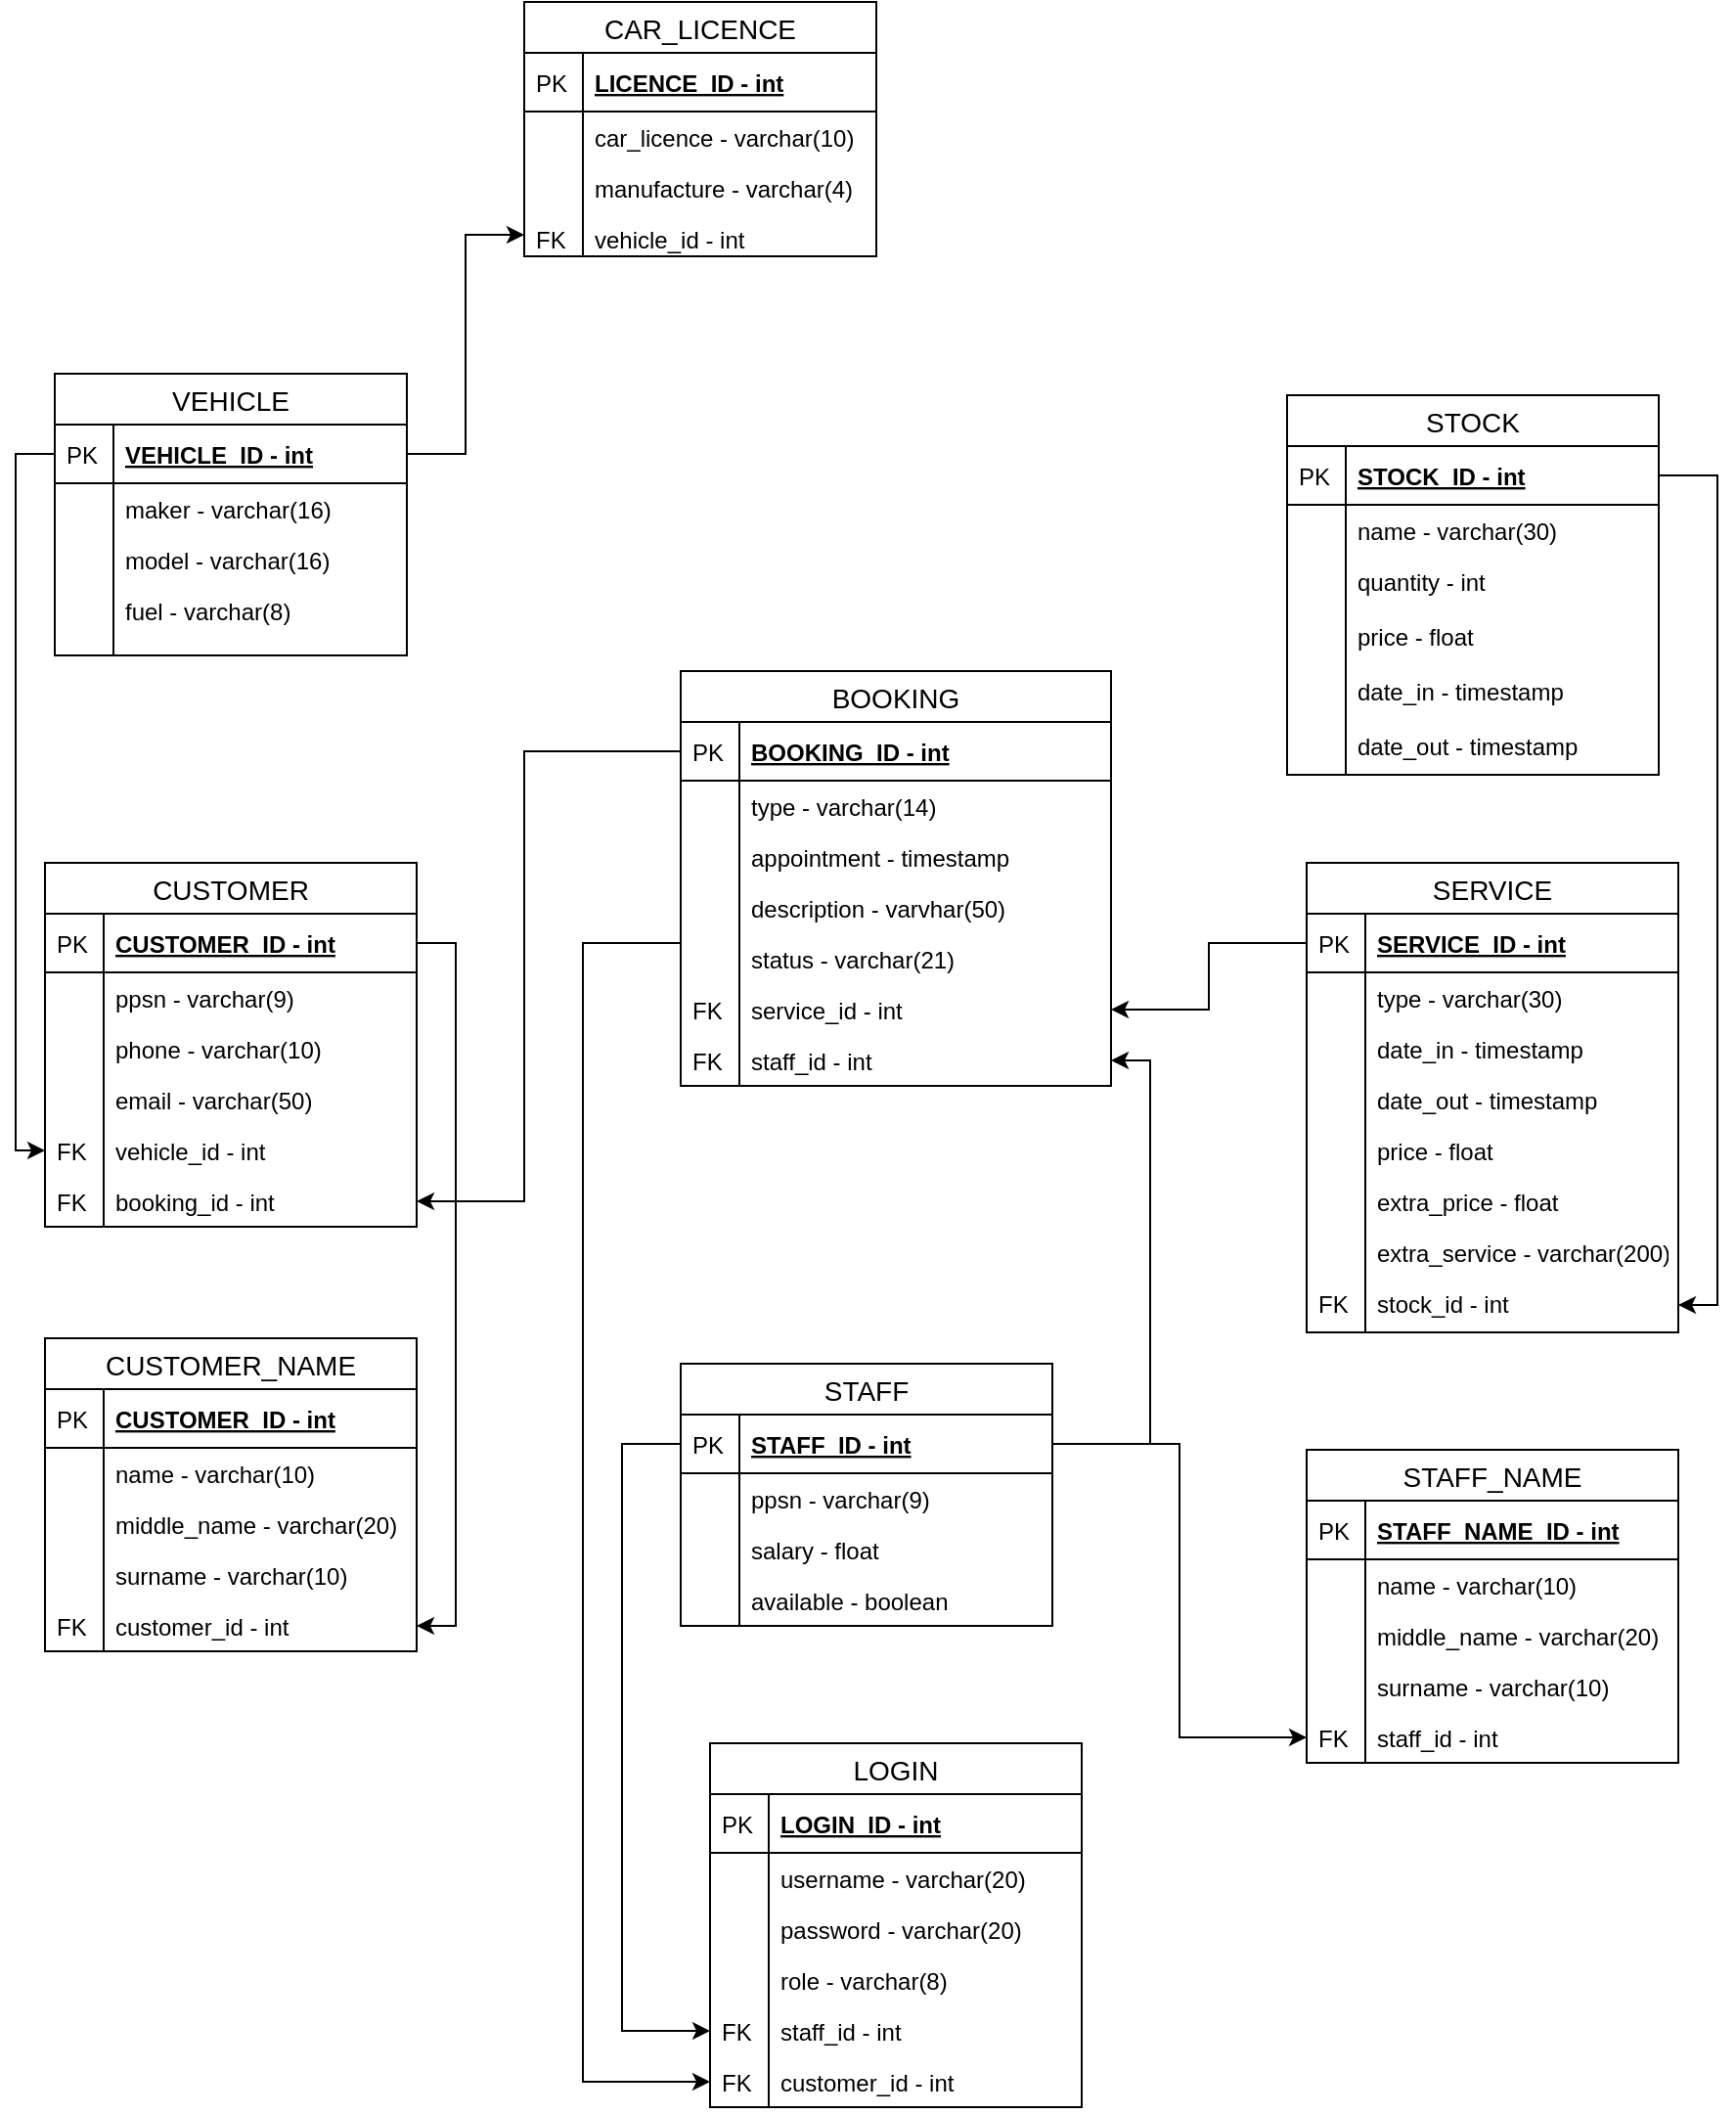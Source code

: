 <mxfile version="13.2.4" type="device"><diagram id="qz4JZk3jfuZFxjIquhuY" name="Page-1"><mxGraphModel dx="948" dy="1612" grid="1" gridSize="10" guides="1" tooltips="1" connect="1" arrows="1" fold="1" page="1" pageScale="1" pageWidth="827" pageHeight="1169" math="0" shadow="0"><root><mxCell id="0"/><mxCell id="1" parent="0"/><mxCell id="4ERzhH2UeLs3n8qs2pCF-2" value="VEHICLE" style="swimlane;fontStyle=0;childLayout=stackLayout;horizontal=1;startSize=26;horizontalStack=0;resizeParent=1;resizeParentMax=0;resizeLast=0;collapsible=1;marginBottom=0;align=center;fontSize=14;" parent="1" vertex="1"><mxGeometry x="30" y="20" width="180" height="144" as="geometry"/></mxCell><mxCell id="4ERzhH2UeLs3n8qs2pCF-3" value="VEHICLE_ID - int" style="shape=partialRectangle;top=0;left=0;right=0;bottom=1;align=left;verticalAlign=middle;fillColor=none;spacingLeft=34;spacingRight=4;overflow=hidden;rotatable=0;points=[[0,0.5],[1,0.5]];portConstraint=eastwest;dropTarget=0;fontStyle=5;fontSize=12;" parent="4ERzhH2UeLs3n8qs2pCF-2" vertex="1"><mxGeometry y="26" width="180" height="30" as="geometry"/></mxCell><mxCell id="4ERzhH2UeLs3n8qs2pCF-4" value="PK" style="shape=partialRectangle;top=0;left=0;bottom=0;fillColor=none;align=left;verticalAlign=middle;spacingLeft=4;spacingRight=4;overflow=hidden;rotatable=0;points=[];portConstraint=eastwest;part=1;fontSize=12;" parent="4ERzhH2UeLs3n8qs2pCF-3" vertex="1" connectable="0"><mxGeometry width="30" height="30" as="geometry"/></mxCell><mxCell id="4ERzhH2UeLs3n8qs2pCF-5" value="maker - varchar(16)" style="shape=partialRectangle;top=0;left=0;right=0;bottom=0;align=left;verticalAlign=top;fillColor=none;spacingLeft=34;spacingRight=4;overflow=hidden;rotatable=0;points=[[0,0.5],[1,0.5]];portConstraint=eastwest;dropTarget=0;fontSize=12;" parent="4ERzhH2UeLs3n8qs2pCF-2" vertex="1"><mxGeometry y="56" width="180" height="26" as="geometry"/></mxCell><mxCell id="4ERzhH2UeLs3n8qs2pCF-6" value="" style="shape=partialRectangle;top=0;left=0;bottom=0;fillColor=none;align=left;verticalAlign=top;spacingLeft=4;spacingRight=4;overflow=hidden;rotatable=0;points=[];portConstraint=eastwest;part=1;fontSize=12;" parent="4ERzhH2UeLs3n8qs2pCF-5" vertex="1" connectable="0"><mxGeometry width="30" height="26" as="geometry"/></mxCell><mxCell id="4ERzhH2UeLs3n8qs2pCF-7" value="model - varchar(16)" style="shape=partialRectangle;top=0;left=0;right=0;bottom=0;align=left;verticalAlign=top;fillColor=none;spacingLeft=34;spacingRight=4;overflow=hidden;rotatable=0;points=[[0,0.5],[1,0.5]];portConstraint=eastwest;dropTarget=0;fontSize=12;" parent="4ERzhH2UeLs3n8qs2pCF-2" vertex="1"><mxGeometry y="82" width="180" height="26" as="geometry"/></mxCell><mxCell id="4ERzhH2UeLs3n8qs2pCF-8" value="" style="shape=partialRectangle;top=0;left=0;bottom=0;fillColor=none;align=left;verticalAlign=top;spacingLeft=4;spacingRight=4;overflow=hidden;rotatable=0;points=[];portConstraint=eastwest;part=1;fontSize=12;" parent="4ERzhH2UeLs3n8qs2pCF-7" vertex="1" connectable="0"><mxGeometry width="30" height="26" as="geometry"/></mxCell><mxCell id="Tuq_BzEHSsN0yFVheUl9-73" value="fuel - varchar(8)" style="shape=partialRectangle;top=0;left=0;right=0;bottom=0;align=left;verticalAlign=top;fillColor=none;spacingLeft=34;spacingRight=4;overflow=hidden;rotatable=0;points=[[0,0.5],[1,0.5]];portConstraint=eastwest;dropTarget=0;fontSize=12;" parent="4ERzhH2UeLs3n8qs2pCF-2" vertex="1"><mxGeometry y="108" width="180" height="26" as="geometry"/></mxCell><mxCell id="Tuq_BzEHSsN0yFVheUl9-74" value="" style="shape=partialRectangle;top=0;left=0;bottom=0;fillColor=none;align=left;verticalAlign=top;spacingLeft=4;spacingRight=4;overflow=hidden;rotatable=0;points=[];portConstraint=eastwest;part=1;fontSize=12;" parent="Tuq_BzEHSsN0yFVheUl9-73" vertex="1" connectable="0"><mxGeometry width="30" height="26" as="geometry"/></mxCell><mxCell id="4ERzhH2UeLs3n8qs2pCF-11" value="" style="shape=partialRectangle;top=0;left=0;right=0;bottom=0;align=left;verticalAlign=top;fillColor=none;spacingLeft=34;spacingRight=4;overflow=hidden;rotatable=0;points=[[0,0.5],[1,0.5]];portConstraint=eastwest;dropTarget=0;fontSize=12;" parent="4ERzhH2UeLs3n8qs2pCF-2" vertex="1"><mxGeometry y="134" width="180" height="10" as="geometry"/></mxCell><mxCell id="4ERzhH2UeLs3n8qs2pCF-12" value="" style="shape=partialRectangle;top=0;left=0;bottom=0;fillColor=none;align=left;verticalAlign=top;spacingLeft=4;spacingRight=4;overflow=hidden;rotatable=0;points=[];portConstraint=eastwest;part=1;fontSize=12;" parent="4ERzhH2UeLs3n8qs2pCF-11" vertex="1" connectable="0"><mxGeometry width="30" height="10" as="geometry"/></mxCell><mxCell id="4ERzhH2UeLs3n8qs2pCF-25" value="STOCK" style="swimlane;fontStyle=0;childLayout=stackLayout;horizontal=1;startSize=26;horizontalStack=0;resizeParent=1;resizeParentMax=0;resizeLast=0;collapsible=1;marginBottom=0;align=center;fontSize=14;" parent="1" vertex="1"><mxGeometry x="660" y="31" width="190" height="194" as="geometry"/></mxCell><mxCell id="4ERzhH2UeLs3n8qs2pCF-26" value="STOCK_ID - int" style="shape=partialRectangle;top=0;left=0;right=0;bottom=1;align=left;verticalAlign=middle;fillColor=none;spacingLeft=34;spacingRight=4;overflow=hidden;rotatable=0;points=[[0,0.5],[1,0.5]];portConstraint=eastwest;dropTarget=0;fontStyle=5;fontSize=12;" parent="4ERzhH2UeLs3n8qs2pCF-25" vertex="1"><mxGeometry y="26" width="190" height="30" as="geometry"/></mxCell><mxCell id="4ERzhH2UeLs3n8qs2pCF-27" value="PK" style="shape=partialRectangle;top=0;left=0;bottom=0;fillColor=none;align=left;verticalAlign=middle;spacingLeft=4;spacingRight=4;overflow=hidden;rotatable=0;points=[];portConstraint=eastwest;part=1;fontSize=12;" parent="4ERzhH2UeLs3n8qs2pCF-26" vertex="1" connectable="0"><mxGeometry width="30" height="30" as="geometry"/></mxCell><mxCell id="4ERzhH2UeLs3n8qs2pCF-28" value="name - varchar(30)" style="shape=partialRectangle;top=0;left=0;right=0;bottom=0;align=left;verticalAlign=top;fillColor=none;spacingLeft=34;spacingRight=4;overflow=hidden;rotatable=0;points=[[0,0.5],[1,0.5]];portConstraint=eastwest;dropTarget=0;fontSize=12;" parent="4ERzhH2UeLs3n8qs2pCF-25" vertex="1"><mxGeometry y="56" width="190" height="26" as="geometry"/></mxCell><mxCell id="4ERzhH2UeLs3n8qs2pCF-29" value="" style="shape=partialRectangle;top=0;left=0;bottom=0;fillColor=none;align=left;verticalAlign=top;spacingLeft=4;spacingRight=4;overflow=hidden;rotatable=0;points=[];portConstraint=eastwest;part=1;fontSize=12;" parent="4ERzhH2UeLs3n8qs2pCF-28" vertex="1" connectable="0"><mxGeometry width="30" height="26" as="geometry"/></mxCell><mxCell id="Tuq_BzEHSsN0yFVheUl9-56" value="quantity - int" style="shape=partialRectangle;top=0;left=0;right=0;bottom=0;align=left;verticalAlign=top;fillColor=none;spacingLeft=34;spacingRight=4;overflow=hidden;rotatable=0;points=[[0,0.5],[1,0.5]];portConstraint=eastwest;dropTarget=0;fontSize=12;" parent="4ERzhH2UeLs3n8qs2pCF-25" vertex="1"><mxGeometry y="82" width="190" height="28" as="geometry"/></mxCell><mxCell id="Tuq_BzEHSsN0yFVheUl9-57" value="" style="shape=partialRectangle;top=0;left=0;bottom=0;fillColor=none;align=left;verticalAlign=top;spacingLeft=4;spacingRight=4;overflow=hidden;rotatable=0;points=[];portConstraint=eastwest;part=1;fontSize=12;" parent="Tuq_BzEHSsN0yFVheUl9-56" vertex="1" connectable="0"><mxGeometry width="30" height="28" as="geometry"/></mxCell><mxCell id="4ERzhH2UeLs3n8qs2pCF-32" value="price - float&#10;" style="shape=partialRectangle;top=0;left=0;right=0;bottom=0;align=left;verticalAlign=top;fillColor=none;spacingLeft=34;spacingRight=4;overflow=hidden;rotatable=0;points=[[0,0.5],[1,0.5]];portConstraint=eastwest;dropTarget=0;fontSize=12;" parent="4ERzhH2UeLs3n8qs2pCF-25" vertex="1"><mxGeometry y="110" width="190" height="28" as="geometry"/></mxCell><mxCell id="4ERzhH2UeLs3n8qs2pCF-33" value="" style="shape=partialRectangle;top=0;left=0;bottom=0;fillColor=none;align=left;verticalAlign=top;spacingLeft=4;spacingRight=4;overflow=hidden;rotatable=0;points=[];portConstraint=eastwest;part=1;fontSize=12;" parent="4ERzhH2UeLs3n8qs2pCF-32" vertex="1" connectable="0"><mxGeometry width="30" height="28" as="geometry"/></mxCell><mxCell id="3uk8dcFx4O-gpI48HFf--7" value="date_in - timestamp&#10;" style="shape=partialRectangle;top=0;left=0;right=0;bottom=0;align=left;verticalAlign=top;fillColor=none;spacingLeft=34;spacingRight=4;overflow=hidden;rotatable=0;points=[[0,0.5],[1,0.5]];portConstraint=eastwest;dropTarget=0;fontSize=12;" vertex="1" parent="4ERzhH2UeLs3n8qs2pCF-25"><mxGeometry y="138" width="190" height="28" as="geometry"/></mxCell><mxCell id="3uk8dcFx4O-gpI48HFf--8" value="" style="shape=partialRectangle;top=0;left=0;bottom=0;fillColor=none;align=left;verticalAlign=top;spacingLeft=4;spacingRight=4;overflow=hidden;rotatable=0;points=[];portConstraint=eastwest;part=1;fontSize=12;" vertex="1" connectable="0" parent="3uk8dcFx4O-gpI48HFf--7"><mxGeometry width="30" height="28" as="geometry"/></mxCell><mxCell id="3uk8dcFx4O-gpI48HFf--9" value="date_out - timestamp&#10;" style="shape=partialRectangle;top=0;left=0;right=0;bottom=0;align=left;verticalAlign=top;fillColor=none;spacingLeft=34;spacingRight=4;overflow=hidden;rotatable=0;points=[[0,0.5],[1,0.5]];portConstraint=eastwest;dropTarget=0;fontSize=12;" vertex="1" parent="4ERzhH2UeLs3n8qs2pCF-25"><mxGeometry y="166" width="190" height="28" as="geometry"/></mxCell><mxCell id="3uk8dcFx4O-gpI48HFf--10" value="" style="shape=partialRectangle;top=0;left=0;bottom=0;fillColor=none;align=left;verticalAlign=top;spacingLeft=4;spacingRight=4;overflow=hidden;rotatable=0;points=[];portConstraint=eastwest;part=1;fontSize=12;" vertex="1" connectable="0" parent="3uk8dcFx4O-gpI48HFf--9"><mxGeometry width="30" height="28" as="geometry"/></mxCell><mxCell id="2eVNGJnKxN83j6mbkFAS-1" value="BOOKING" style="swimlane;fontStyle=0;childLayout=stackLayout;horizontal=1;startSize=26;horizontalStack=0;resizeParent=1;resizeParentMax=0;resizeLast=0;collapsible=1;marginBottom=0;align=center;fontSize=14;" parent="1" vertex="1"><mxGeometry x="350" y="172" width="220" height="212" as="geometry"/></mxCell><mxCell id="2eVNGJnKxN83j6mbkFAS-2" value="BOOKING_ID - int" style="shape=partialRectangle;top=0;left=0;right=0;bottom=1;align=left;verticalAlign=middle;fillColor=none;spacingLeft=34;spacingRight=4;overflow=hidden;rotatable=0;points=[[0,0.5],[1,0.5]];portConstraint=eastwest;dropTarget=0;fontStyle=5;fontSize=12;" parent="2eVNGJnKxN83j6mbkFAS-1" vertex="1"><mxGeometry y="26" width="220" height="30" as="geometry"/></mxCell><mxCell id="2eVNGJnKxN83j6mbkFAS-3" value="PK" style="shape=partialRectangle;top=0;left=0;bottom=0;fillColor=none;align=left;verticalAlign=middle;spacingLeft=4;spacingRight=4;overflow=hidden;rotatable=0;points=[];portConstraint=eastwest;part=1;fontSize=12;" parent="2eVNGJnKxN83j6mbkFAS-2" vertex="1" connectable="0"><mxGeometry width="30" height="30" as="geometry"/></mxCell><mxCell id="2eVNGJnKxN83j6mbkFAS-6" value="type - varchar(14)" style="shape=partialRectangle;top=0;left=0;right=0;bottom=0;align=left;verticalAlign=top;fillColor=none;spacingLeft=34;spacingRight=4;overflow=hidden;rotatable=0;points=[[0,0.5],[1,0.5]];portConstraint=eastwest;dropTarget=0;fontSize=12;" parent="2eVNGJnKxN83j6mbkFAS-1" vertex="1"><mxGeometry y="56" width="220" height="26" as="geometry"/></mxCell><mxCell id="2eVNGJnKxN83j6mbkFAS-7" value="" style="shape=partialRectangle;top=0;left=0;bottom=0;fillColor=none;align=left;verticalAlign=top;spacingLeft=4;spacingRight=4;overflow=hidden;rotatable=0;points=[];portConstraint=eastwest;part=1;fontSize=12;" parent="2eVNGJnKxN83j6mbkFAS-6" vertex="1" connectable="0"><mxGeometry width="30" height="26" as="geometry"/></mxCell><mxCell id="2eVNGJnKxN83j6mbkFAS-4" value="appointment - timestamp" style="shape=partialRectangle;top=0;left=0;right=0;bottom=0;align=left;verticalAlign=top;fillColor=none;spacingLeft=34;spacingRight=4;overflow=hidden;rotatable=0;points=[[0,0.5],[1,0.5]];portConstraint=eastwest;dropTarget=0;fontSize=12;" parent="2eVNGJnKxN83j6mbkFAS-1" vertex="1"><mxGeometry y="82" width="220" height="26" as="geometry"/></mxCell><mxCell id="2eVNGJnKxN83j6mbkFAS-5" value="" style="shape=partialRectangle;top=0;left=0;bottom=0;fillColor=none;align=left;verticalAlign=top;spacingLeft=4;spacingRight=4;overflow=hidden;rotatable=0;points=[];portConstraint=eastwest;part=1;fontSize=12;" parent="2eVNGJnKxN83j6mbkFAS-4" vertex="1" connectable="0"><mxGeometry width="30" height="26" as="geometry"/></mxCell><mxCell id="Tuq_BzEHSsN0yFVheUl9-75" value="description - varvhar(50)" style="shape=partialRectangle;top=0;left=0;right=0;bottom=0;align=left;verticalAlign=top;fillColor=none;spacingLeft=34;spacingRight=4;overflow=hidden;rotatable=0;points=[[0,0.5],[1,0.5]];portConstraint=eastwest;dropTarget=0;fontSize=12;" parent="2eVNGJnKxN83j6mbkFAS-1" vertex="1"><mxGeometry y="108" width="220" height="26" as="geometry"/></mxCell><mxCell id="Tuq_BzEHSsN0yFVheUl9-76" value="" style="shape=partialRectangle;top=0;left=0;bottom=0;fillColor=none;align=left;verticalAlign=top;spacingLeft=4;spacingRight=4;overflow=hidden;rotatable=0;points=[];portConstraint=eastwest;part=1;fontSize=12;" parent="Tuq_BzEHSsN0yFVheUl9-75" vertex="1" connectable="0"><mxGeometry width="30" height="26" as="geometry"/></mxCell><mxCell id="uITkpi63K8AS3LHC8V28-1" value="status - varchar(21)" style="shape=partialRectangle;top=0;left=0;right=0;bottom=0;align=left;verticalAlign=top;fillColor=none;spacingLeft=34;spacingRight=4;overflow=hidden;rotatable=0;points=[[0,0.5],[1,0.5]];portConstraint=eastwest;dropTarget=0;fontSize=12;" parent="2eVNGJnKxN83j6mbkFAS-1" vertex="1"><mxGeometry y="134" width="220" height="26" as="geometry"/></mxCell><mxCell id="uITkpi63K8AS3LHC8V28-2" value="" style="shape=partialRectangle;top=0;left=0;bottom=0;fillColor=none;align=left;verticalAlign=top;spacingLeft=4;spacingRight=4;overflow=hidden;rotatable=0;points=[];portConstraint=eastwest;part=1;fontSize=12;" parent="uITkpi63K8AS3LHC8V28-1" vertex="1" connectable="0"><mxGeometry width="30" height="26" as="geometry"/></mxCell><mxCell id="3uk8dcFx4O-gpI48HFf--3" value="service_id - int" style="shape=partialRectangle;top=0;left=0;right=0;bottom=0;align=left;verticalAlign=top;fillColor=none;spacingLeft=34;spacingRight=4;overflow=hidden;rotatable=0;points=[[0,0.5],[1,0.5]];portConstraint=eastwest;dropTarget=0;fontSize=12;" vertex="1" parent="2eVNGJnKxN83j6mbkFAS-1"><mxGeometry y="160" width="220" height="26" as="geometry"/></mxCell><mxCell id="3uk8dcFx4O-gpI48HFf--4" value="FK" style="shape=partialRectangle;top=0;left=0;bottom=0;fillColor=none;align=left;verticalAlign=top;spacingLeft=4;spacingRight=4;overflow=hidden;rotatable=0;points=[];portConstraint=eastwest;part=1;fontSize=12;" vertex="1" connectable="0" parent="3uk8dcFx4O-gpI48HFf--3"><mxGeometry width="30" height="26" as="geometry"/></mxCell><mxCell id="2eVNGJnKxN83j6mbkFAS-34" value="staff_id - int" style="shape=partialRectangle;top=0;left=0;right=0;bottom=0;align=left;verticalAlign=top;fillColor=none;spacingLeft=34;spacingRight=4;overflow=hidden;rotatable=0;points=[[0,0.5],[1,0.5]];portConstraint=eastwest;dropTarget=0;fontSize=12;" parent="2eVNGJnKxN83j6mbkFAS-1" vertex="1"><mxGeometry y="186" width="220" height="26" as="geometry"/></mxCell><mxCell id="2eVNGJnKxN83j6mbkFAS-35" value="FK" style="shape=partialRectangle;top=0;left=0;bottom=0;fillColor=none;align=left;verticalAlign=top;spacingLeft=4;spacingRight=4;overflow=hidden;rotatable=0;points=[];portConstraint=eastwest;part=1;fontSize=12;" parent="2eVNGJnKxN83j6mbkFAS-34" vertex="1" connectable="0"><mxGeometry width="30" height="26" as="geometry"/></mxCell><mxCell id="2eVNGJnKxN83j6mbkFAS-38" style="edgeStyle=orthogonalEdgeStyle;rounded=0;orthogonalLoop=1;jettySize=auto;html=1;entryX=1;entryY=0.5;entryDx=0;entryDy=0;exitX=1;exitY=0.5;exitDx=0;exitDy=0;" parent="1" source="4ERzhH2UeLs3n8qs2pCF-15" target="2eVNGJnKxN83j6mbkFAS-34" edge="1"><mxGeometry relative="1" as="geometry"/></mxCell><mxCell id="Tuq_BzEHSsN0yFVheUl9-27" style="edgeStyle=orthogonalEdgeStyle;rounded=0;orthogonalLoop=1;jettySize=auto;html=1;entryX=0;entryY=0.5;entryDx=0;entryDy=0;" parent="1" source="4ERzhH2UeLs3n8qs2pCF-3" target="Tuq_BzEHSsN0yFVheUl9-12" edge="1"><mxGeometry relative="1" as="geometry"/></mxCell><mxCell id="Tuq_BzEHSsN0yFVheUl9-28" style="edgeStyle=orthogonalEdgeStyle;rounded=0;orthogonalLoop=1;jettySize=auto;html=1;entryX=0;entryY=0.5;entryDx=0;entryDy=0;" parent="1" source="4ERzhH2UeLs3n8qs2pCF-15" target="Tuq_BzEHSsN0yFVheUl9-25" edge="1"><mxGeometry relative="1" as="geometry"/></mxCell><mxCell id="Tuq_BzEHSsN0yFVheUl9-51" style="edgeStyle=orthogonalEdgeStyle;rounded=0;orthogonalLoop=1;jettySize=auto;html=1;entryX=1;entryY=0.5;entryDx=0;entryDy=0;exitX=1;exitY=0.5;exitDx=0;exitDy=0;" parent="1" source="4ERzhH2UeLs3n8qs2pCF-41" target="Tuq_BzEHSsN0yFVheUl9-38" edge="1"><mxGeometry relative="1" as="geometry"/></mxCell><mxCell id="4ERzhH2UeLs3n8qs2pCF-40" value="CUSTOMER" style="swimlane;fontStyle=0;childLayout=stackLayout;horizontal=1;startSize=26;horizontalStack=0;resizeParent=1;resizeParentMax=0;resizeLast=0;collapsible=1;marginBottom=0;align=center;fontSize=14;" parent="1" vertex="1"><mxGeometry x="25" y="270" width="190" height="186" as="geometry"/></mxCell><mxCell id="4ERzhH2UeLs3n8qs2pCF-41" value="CUSTOMER_ID - int" style="shape=partialRectangle;top=0;left=0;right=0;bottom=1;align=left;verticalAlign=middle;fillColor=none;spacingLeft=34;spacingRight=4;overflow=hidden;rotatable=0;points=[[0,0.5],[1,0.5]];portConstraint=eastwest;dropTarget=0;fontStyle=5;fontSize=12;" parent="4ERzhH2UeLs3n8qs2pCF-40" vertex="1"><mxGeometry y="26" width="190" height="30" as="geometry"/></mxCell><mxCell id="4ERzhH2UeLs3n8qs2pCF-42" value="PK" style="shape=partialRectangle;top=0;left=0;bottom=0;fillColor=none;align=left;verticalAlign=middle;spacingLeft=4;spacingRight=4;overflow=hidden;rotatable=0;points=[];portConstraint=eastwest;part=1;fontSize=12;" parent="4ERzhH2UeLs3n8qs2pCF-41" vertex="1" connectable="0"><mxGeometry width="30" height="30" as="geometry"/></mxCell><mxCell id="4ERzhH2UeLs3n8qs2pCF-45" value="ppsn - varchar(9)" style="shape=partialRectangle;top=0;left=0;right=0;bottom=0;align=left;verticalAlign=top;fillColor=none;spacingLeft=34;spacingRight=4;overflow=hidden;rotatable=0;points=[[0,0.5],[1,0.5]];portConstraint=eastwest;dropTarget=0;fontSize=12;" parent="4ERzhH2UeLs3n8qs2pCF-40" vertex="1"><mxGeometry y="56" width="190" height="26" as="geometry"/></mxCell><mxCell id="4ERzhH2UeLs3n8qs2pCF-46" value="" style="shape=partialRectangle;top=0;left=0;bottom=0;fillColor=none;align=left;verticalAlign=top;spacingLeft=4;spacingRight=4;overflow=hidden;rotatable=0;points=[];portConstraint=eastwest;part=1;fontSize=12;" parent="4ERzhH2UeLs3n8qs2pCF-45" vertex="1" connectable="0"><mxGeometry width="30" height="26" as="geometry"/></mxCell><mxCell id="4ERzhH2UeLs3n8qs2pCF-49" value="phone - varchar(10)" style="shape=partialRectangle;top=0;left=0;right=0;bottom=0;align=left;verticalAlign=top;fillColor=none;spacingLeft=34;spacingRight=4;overflow=hidden;rotatable=0;points=[[0,0.5],[1,0.5]];portConstraint=eastwest;dropTarget=0;fontSize=12;" parent="4ERzhH2UeLs3n8qs2pCF-40" vertex="1"><mxGeometry y="82" width="190" height="26" as="geometry"/></mxCell><mxCell id="4ERzhH2UeLs3n8qs2pCF-50" value="" style="shape=partialRectangle;top=0;left=0;bottom=0;fillColor=none;align=left;verticalAlign=top;spacingLeft=4;spacingRight=4;overflow=hidden;rotatable=0;points=[];portConstraint=eastwest;part=1;fontSize=12;" parent="4ERzhH2UeLs3n8qs2pCF-49" vertex="1" connectable="0"><mxGeometry width="30" height="26" as="geometry"/></mxCell><mxCell id="4ERzhH2UeLs3n8qs2pCF-47" value="email - varchar(50)" style="shape=partialRectangle;top=0;left=0;right=0;bottom=0;align=left;verticalAlign=top;fillColor=none;spacingLeft=34;spacingRight=4;overflow=hidden;rotatable=0;points=[[0,0.5],[1,0.5]];portConstraint=eastwest;dropTarget=0;fontSize=12;" parent="4ERzhH2UeLs3n8qs2pCF-40" vertex="1"><mxGeometry y="108" width="190" height="26" as="geometry"/></mxCell><mxCell id="4ERzhH2UeLs3n8qs2pCF-48" value="" style="shape=partialRectangle;top=0;left=0;bottom=0;fillColor=none;align=left;verticalAlign=top;spacingLeft=4;spacingRight=4;overflow=hidden;rotatable=0;points=[];portConstraint=eastwest;part=1;fontSize=12;" parent="4ERzhH2UeLs3n8qs2pCF-47" vertex="1" connectable="0"><mxGeometry width="30" height="26" as="geometry"/></mxCell><mxCell id="4ERzhH2UeLs3n8qs2pCF-43" value="vehicle_id - int" style="shape=partialRectangle;top=0;left=0;right=0;bottom=0;align=left;verticalAlign=top;fillColor=none;spacingLeft=34;spacingRight=4;overflow=hidden;rotatable=0;points=[[0,0.5],[1,0.5]];portConstraint=eastwest;dropTarget=0;fontSize=12;" parent="4ERzhH2UeLs3n8qs2pCF-40" vertex="1"><mxGeometry y="134" width="190" height="26" as="geometry"/></mxCell><mxCell id="4ERzhH2UeLs3n8qs2pCF-44" value="FK" style="shape=partialRectangle;top=0;left=0;bottom=0;fillColor=none;align=left;verticalAlign=top;spacingLeft=4;spacingRight=4;overflow=hidden;rotatable=0;points=[];portConstraint=eastwest;part=1;fontSize=12;" parent="4ERzhH2UeLs3n8qs2pCF-43" vertex="1" connectable="0"><mxGeometry width="30" height="26" as="geometry"/></mxCell><mxCell id="2eVNGJnKxN83j6mbkFAS-10" value="booking_id - int" style="shape=partialRectangle;top=0;left=0;right=0;bottom=0;align=left;verticalAlign=top;fillColor=none;spacingLeft=34;spacingRight=4;overflow=hidden;rotatable=0;points=[[0,0.5],[1,0.5]];portConstraint=eastwest;dropTarget=0;fontSize=12;" parent="4ERzhH2UeLs3n8qs2pCF-40" vertex="1"><mxGeometry y="160" width="190" height="26" as="geometry"/></mxCell><mxCell id="2eVNGJnKxN83j6mbkFAS-11" value="FK" style="shape=partialRectangle;top=0;left=0;bottom=0;fillColor=none;align=left;verticalAlign=top;spacingLeft=4;spacingRight=4;overflow=hidden;rotatable=0;points=[];portConstraint=eastwest;part=1;fontSize=12;" parent="2eVNGJnKxN83j6mbkFAS-10" vertex="1" connectable="0"><mxGeometry width="30" height="26" as="geometry"/></mxCell><mxCell id="2eVNGJnKxN83j6mbkFAS-12" value="SERVICE" style="swimlane;fontStyle=0;childLayout=stackLayout;horizontal=1;startSize=26;horizontalStack=0;resizeParent=1;resizeParentMax=0;resizeLast=0;collapsible=1;marginBottom=0;align=center;fontSize=14;" parent="1" vertex="1"><mxGeometry x="670" y="270" width="190" height="240" as="geometry"/></mxCell><mxCell id="2eVNGJnKxN83j6mbkFAS-13" value="SERVICE_ID - int" style="shape=partialRectangle;top=0;left=0;right=0;bottom=1;align=left;verticalAlign=middle;fillColor=none;spacingLeft=34;spacingRight=4;overflow=hidden;rotatable=0;points=[[0,0.5],[1,0.5]];portConstraint=eastwest;dropTarget=0;fontStyle=5;fontSize=12;" parent="2eVNGJnKxN83j6mbkFAS-12" vertex="1"><mxGeometry y="26" width="190" height="30" as="geometry"/></mxCell><mxCell id="2eVNGJnKxN83j6mbkFAS-14" value="PK" style="shape=partialRectangle;top=0;left=0;bottom=0;fillColor=none;align=left;verticalAlign=middle;spacingLeft=4;spacingRight=4;overflow=hidden;rotatable=0;points=[];portConstraint=eastwest;part=1;fontSize=12;" parent="2eVNGJnKxN83j6mbkFAS-13" vertex="1" connectable="0"><mxGeometry width="30" height="30" as="geometry"/></mxCell><mxCell id="2eVNGJnKxN83j6mbkFAS-15" value="type - varchar(30)" style="shape=partialRectangle;top=0;left=0;right=0;bottom=0;align=left;verticalAlign=top;fillColor=none;spacingLeft=34;spacingRight=4;overflow=hidden;rotatable=0;points=[[0,0.5],[1,0.5]];portConstraint=eastwest;dropTarget=0;fontSize=12;" parent="2eVNGJnKxN83j6mbkFAS-12" vertex="1"><mxGeometry y="56" width="190" height="26" as="geometry"/></mxCell><mxCell id="2eVNGJnKxN83j6mbkFAS-16" value="" style="shape=partialRectangle;top=0;left=0;bottom=0;fillColor=none;align=left;verticalAlign=top;spacingLeft=4;spacingRight=4;overflow=hidden;rotatable=0;points=[];portConstraint=eastwest;part=1;fontSize=12;" parent="2eVNGJnKxN83j6mbkFAS-15" vertex="1" connectable="0"><mxGeometry width="30" height="26" as="geometry"/></mxCell><mxCell id="2eVNGJnKxN83j6mbkFAS-19" value="date_in - timestamp" style="shape=partialRectangle;top=0;left=0;right=0;bottom=0;align=left;verticalAlign=top;fillColor=none;spacingLeft=34;spacingRight=4;overflow=hidden;rotatable=0;points=[[0,0.5],[1,0.5]];portConstraint=eastwest;dropTarget=0;fontSize=12;" parent="2eVNGJnKxN83j6mbkFAS-12" vertex="1"><mxGeometry y="82" width="190" height="26" as="geometry"/></mxCell><mxCell id="2eVNGJnKxN83j6mbkFAS-20" value="" style="shape=partialRectangle;top=0;left=0;bottom=0;fillColor=none;align=left;verticalAlign=top;spacingLeft=4;spacingRight=4;overflow=hidden;rotatable=0;points=[];portConstraint=eastwest;part=1;fontSize=12;" parent="2eVNGJnKxN83j6mbkFAS-19" vertex="1" connectable="0"><mxGeometry width="30" height="26" as="geometry"/></mxCell><mxCell id="2eVNGJnKxN83j6mbkFAS-17" value="date_out - timestamp" style="shape=partialRectangle;top=0;left=0;right=0;bottom=0;align=left;verticalAlign=top;fillColor=none;spacingLeft=34;spacingRight=4;overflow=hidden;rotatable=0;points=[[0,0.5],[1,0.5]];portConstraint=eastwest;dropTarget=0;fontSize=12;" parent="2eVNGJnKxN83j6mbkFAS-12" vertex="1"><mxGeometry y="108" width="190" height="26" as="geometry"/></mxCell><mxCell id="2eVNGJnKxN83j6mbkFAS-18" value="" style="shape=partialRectangle;top=0;left=0;bottom=0;fillColor=none;align=left;verticalAlign=top;spacingLeft=4;spacingRight=4;overflow=hidden;rotatable=0;points=[];portConstraint=eastwest;part=1;fontSize=12;" parent="2eVNGJnKxN83j6mbkFAS-17" vertex="1" connectable="0"><mxGeometry width="30" height="26" as="geometry"/></mxCell><mxCell id="3uk8dcFx4O-gpI48HFf--1" value="price - float" style="shape=partialRectangle;top=0;left=0;right=0;bottom=0;align=left;verticalAlign=top;fillColor=none;spacingLeft=34;spacingRight=4;overflow=hidden;rotatable=0;points=[[0,0.5],[1,0.5]];portConstraint=eastwest;dropTarget=0;fontSize=12;" vertex="1" parent="2eVNGJnKxN83j6mbkFAS-12"><mxGeometry y="134" width="190" height="26" as="geometry"/></mxCell><mxCell id="3uk8dcFx4O-gpI48HFf--2" value="" style="shape=partialRectangle;top=0;left=0;bottom=0;fillColor=none;align=left;verticalAlign=top;spacingLeft=4;spacingRight=4;overflow=hidden;rotatable=0;points=[];portConstraint=eastwest;part=1;fontSize=12;" vertex="1" connectable="0" parent="3uk8dcFx4O-gpI48HFf--1"><mxGeometry width="30" height="26" as="geometry"/></mxCell><mxCell id="3uk8dcFx4O-gpI48HFf--5" value="extra_price - float" style="shape=partialRectangle;top=0;left=0;right=0;bottom=0;align=left;verticalAlign=top;fillColor=none;spacingLeft=34;spacingRight=4;overflow=hidden;rotatable=0;points=[[0,0.5],[1,0.5]];portConstraint=eastwest;dropTarget=0;fontSize=12;" vertex="1" parent="2eVNGJnKxN83j6mbkFAS-12"><mxGeometry y="160" width="190" height="26" as="geometry"/></mxCell><mxCell id="3uk8dcFx4O-gpI48HFf--6" value="" style="shape=partialRectangle;top=0;left=0;bottom=0;fillColor=none;align=left;verticalAlign=top;spacingLeft=4;spacingRight=4;overflow=hidden;rotatable=0;points=[];portConstraint=eastwest;part=1;fontSize=12;" vertex="1" connectable="0" parent="3uk8dcFx4O-gpI48HFf--5"><mxGeometry width="30" height="26" as="geometry"/></mxCell><mxCell id="2eVNGJnKxN83j6mbkFAS-21" value="extra_service - varchar(200)" style="shape=partialRectangle;top=0;left=0;right=0;bottom=0;align=left;verticalAlign=top;fillColor=none;spacingLeft=34;spacingRight=4;overflow=hidden;rotatable=0;points=[[0,0.5],[1,0.5]];portConstraint=eastwest;dropTarget=0;fontSize=12;" parent="2eVNGJnKxN83j6mbkFAS-12" vertex="1"><mxGeometry y="186" width="190" height="26" as="geometry"/></mxCell><mxCell id="2eVNGJnKxN83j6mbkFAS-22" value="" style="shape=partialRectangle;top=0;left=0;bottom=0;fillColor=none;align=left;verticalAlign=top;spacingLeft=4;spacingRight=4;overflow=hidden;rotatable=0;points=[];portConstraint=eastwest;part=1;fontSize=12;" parent="2eVNGJnKxN83j6mbkFAS-21" vertex="1" connectable="0"><mxGeometry width="30" height="26" as="geometry"/></mxCell><mxCell id="4ERzhH2UeLs3n8qs2pCF-38" value="stock_id - int" style="shape=partialRectangle;top=0;left=0;right=0;bottom=0;align=left;verticalAlign=top;fillColor=none;spacingLeft=34;spacingRight=4;overflow=hidden;rotatable=0;points=[[0,0.5],[1,0.5]];portConstraint=eastwest;dropTarget=0;fontSize=12;" parent="2eVNGJnKxN83j6mbkFAS-12" vertex="1"><mxGeometry y="212" width="190" height="28" as="geometry"/></mxCell><mxCell id="4ERzhH2UeLs3n8qs2pCF-39" value="FK" style="shape=partialRectangle;top=0;left=0;bottom=0;fillColor=none;align=left;verticalAlign=top;spacingLeft=4;spacingRight=4;overflow=hidden;rotatable=0;points=[];portConstraint=eastwest;part=1;fontSize=12;" parent="4ERzhH2UeLs3n8qs2pCF-38" vertex="1" connectable="0"><mxGeometry width="30" height="28" as="geometry"/></mxCell><mxCell id="Tuq_BzEHSsN0yFVheUl9-29" value="CUSTOMER_NAME" style="swimlane;fontStyle=0;childLayout=stackLayout;horizontal=1;startSize=26;horizontalStack=0;resizeParent=1;resizeParentMax=0;resizeLast=0;collapsible=1;marginBottom=0;align=center;fontSize=14;" parent="1" vertex="1"><mxGeometry x="25" y="513" width="190" height="160" as="geometry"/></mxCell><mxCell id="Tuq_BzEHSsN0yFVheUl9-30" value="CUSTOMER_ID - int" style="shape=partialRectangle;top=0;left=0;right=0;bottom=1;align=left;verticalAlign=middle;fillColor=none;spacingLeft=34;spacingRight=4;overflow=hidden;rotatable=0;points=[[0,0.5],[1,0.5]];portConstraint=eastwest;dropTarget=0;fontStyle=5;fontSize=12;" parent="Tuq_BzEHSsN0yFVheUl9-29" vertex="1"><mxGeometry y="26" width="190" height="30" as="geometry"/></mxCell><mxCell id="Tuq_BzEHSsN0yFVheUl9-31" value="PK" style="shape=partialRectangle;top=0;left=0;bottom=0;fillColor=none;align=left;verticalAlign=middle;spacingLeft=4;spacingRight=4;overflow=hidden;rotatable=0;points=[];portConstraint=eastwest;part=1;fontSize=12;" parent="Tuq_BzEHSsN0yFVheUl9-30" vertex="1" connectable="0"><mxGeometry width="30" height="30" as="geometry"/></mxCell><mxCell id="Tuq_BzEHSsN0yFVheUl9-32" value="name - varchar(10)" style="shape=partialRectangle;top=0;left=0;right=0;bottom=0;align=left;verticalAlign=top;fillColor=none;spacingLeft=34;spacingRight=4;overflow=hidden;rotatable=0;points=[[0,0.5],[1,0.5]];portConstraint=eastwest;dropTarget=0;fontSize=12;" parent="Tuq_BzEHSsN0yFVheUl9-29" vertex="1"><mxGeometry y="56" width="190" height="26" as="geometry"/></mxCell><mxCell id="Tuq_BzEHSsN0yFVheUl9-33" value="" style="shape=partialRectangle;top=0;left=0;bottom=0;fillColor=none;align=left;verticalAlign=top;spacingLeft=4;spacingRight=4;overflow=hidden;rotatable=0;points=[];portConstraint=eastwest;part=1;fontSize=12;" parent="Tuq_BzEHSsN0yFVheUl9-32" vertex="1" connectable="0"><mxGeometry width="30" height="26" as="geometry"/></mxCell><mxCell id="Tuq_BzEHSsN0yFVheUl9-34" value="middle_name - varchar(20)" style="shape=partialRectangle;top=0;left=0;right=0;bottom=0;align=left;verticalAlign=top;fillColor=none;spacingLeft=34;spacingRight=4;overflow=hidden;rotatable=0;points=[[0,0.5],[1,0.5]];portConstraint=eastwest;dropTarget=0;fontSize=12;" parent="Tuq_BzEHSsN0yFVheUl9-29" vertex="1"><mxGeometry y="82" width="190" height="26" as="geometry"/></mxCell><mxCell id="Tuq_BzEHSsN0yFVheUl9-35" value="" style="shape=partialRectangle;top=0;left=0;bottom=0;fillColor=none;align=left;verticalAlign=top;spacingLeft=4;spacingRight=4;overflow=hidden;rotatable=0;points=[];portConstraint=eastwest;part=1;fontSize=12;" parent="Tuq_BzEHSsN0yFVheUl9-34" vertex="1" connectable="0"><mxGeometry width="30" height="26" as="geometry"/></mxCell><mxCell id="Tuq_BzEHSsN0yFVheUl9-36" value="surname - varchar(10)" style="shape=partialRectangle;top=0;left=0;right=0;bottom=0;align=left;verticalAlign=top;fillColor=none;spacingLeft=34;spacingRight=4;overflow=hidden;rotatable=0;points=[[0,0.5],[1,0.5]];portConstraint=eastwest;dropTarget=0;fontSize=12;" parent="Tuq_BzEHSsN0yFVheUl9-29" vertex="1"><mxGeometry y="108" width="190" height="26" as="geometry"/></mxCell><mxCell id="Tuq_BzEHSsN0yFVheUl9-37" value="" style="shape=partialRectangle;top=0;left=0;bottom=0;fillColor=none;align=left;verticalAlign=top;spacingLeft=4;spacingRight=4;overflow=hidden;rotatable=0;points=[];portConstraint=eastwest;part=1;fontSize=12;" parent="Tuq_BzEHSsN0yFVheUl9-36" vertex="1" connectable="0"><mxGeometry width="30" height="26" as="geometry"/></mxCell><mxCell id="Tuq_BzEHSsN0yFVheUl9-38" value="customer_id - int" style="shape=partialRectangle;top=0;left=0;right=0;bottom=0;align=left;verticalAlign=top;fillColor=none;spacingLeft=34;spacingRight=4;overflow=hidden;rotatable=0;points=[[0,0.5],[1,0.5]];portConstraint=eastwest;dropTarget=0;fontSize=12;" parent="Tuq_BzEHSsN0yFVheUl9-29" vertex="1"><mxGeometry y="134" width="190" height="26" as="geometry"/></mxCell><mxCell id="Tuq_BzEHSsN0yFVheUl9-39" value="FK" style="shape=partialRectangle;top=0;left=0;bottom=0;fillColor=none;align=left;verticalAlign=top;spacingLeft=4;spacingRight=4;overflow=hidden;rotatable=0;points=[];portConstraint=eastwest;part=1;fontSize=12;" parent="Tuq_BzEHSsN0yFVheUl9-38" vertex="1" connectable="0"><mxGeometry width="30" height="26" as="geometry"/></mxCell><mxCell id="Tuq_BzEHSsN0yFVheUl9-52" style="edgeStyle=orthogonalEdgeStyle;rounded=0;orthogonalLoop=1;jettySize=auto;html=1;entryX=0;entryY=0.5;entryDx=0;entryDy=0;" parent="1" source="4ERzhH2UeLs3n8qs2pCF-3" target="4ERzhH2UeLs3n8qs2pCF-43" edge="1"><mxGeometry relative="1" as="geometry"/></mxCell><mxCell id="Tuq_BzEHSsN0yFVheUl9-72" style="edgeStyle=orthogonalEdgeStyle;rounded=0;orthogonalLoop=1;jettySize=auto;html=1;entryX=0;entryY=0.5;entryDx=0;entryDy=0;exitX=0;exitY=0.5;exitDx=0;exitDy=0;" parent="1" source="4ERzhH2UeLs3n8qs2pCF-15" target="Tuq_BzEHSsN0yFVheUl9-70" edge="1"><mxGeometry relative="1" as="geometry"><mxPoint x="215" y="311" as="sourcePoint"/><mxPoint x="360" y="634" as="targetPoint"/><Array as="points"><mxPoint x="320" y="567"/><mxPoint x="320" y="867"/></Array></mxGeometry></mxCell><mxCell id="Tuq_BzEHSsN0yFVheUl9-61" value="LOGIN" style="swimlane;fontStyle=0;childLayout=stackLayout;horizontal=1;startSize=26;horizontalStack=0;resizeParent=1;resizeParentMax=0;resizeLast=0;collapsible=1;marginBottom=0;align=center;fontSize=14;" parent="1" vertex="1"><mxGeometry x="365" y="720" width="190" height="186" as="geometry"/></mxCell><mxCell id="Tuq_BzEHSsN0yFVheUl9-62" value="LOGIN_ID - int" style="shape=partialRectangle;top=0;left=0;right=0;bottom=1;align=left;verticalAlign=middle;fillColor=none;spacingLeft=34;spacingRight=4;overflow=hidden;rotatable=0;points=[[0,0.5],[1,0.5]];portConstraint=eastwest;dropTarget=0;fontStyle=5;fontSize=12;" parent="Tuq_BzEHSsN0yFVheUl9-61" vertex="1"><mxGeometry y="26" width="190" height="30" as="geometry"/></mxCell><mxCell id="Tuq_BzEHSsN0yFVheUl9-63" value="PK" style="shape=partialRectangle;top=0;left=0;bottom=0;fillColor=none;align=left;verticalAlign=middle;spacingLeft=4;spacingRight=4;overflow=hidden;rotatable=0;points=[];portConstraint=eastwest;part=1;fontSize=12;" parent="Tuq_BzEHSsN0yFVheUl9-62" vertex="1" connectable="0"><mxGeometry width="30" height="30" as="geometry"/></mxCell><mxCell id="Tuq_BzEHSsN0yFVheUl9-64" value="username - varchar(20)" style="shape=partialRectangle;top=0;left=0;right=0;bottom=0;align=left;verticalAlign=top;fillColor=none;spacingLeft=34;spacingRight=4;overflow=hidden;rotatable=0;points=[[0,0.5],[1,0.5]];portConstraint=eastwest;dropTarget=0;fontSize=12;" parent="Tuq_BzEHSsN0yFVheUl9-61" vertex="1"><mxGeometry y="56" width="190" height="26" as="geometry"/></mxCell><mxCell id="Tuq_BzEHSsN0yFVheUl9-65" value="" style="shape=partialRectangle;top=0;left=0;bottom=0;fillColor=none;align=left;verticalAlign=top;spacingLeft=4;spacingRight=4;overflow=hidden;rotatable=0;points=[];portConstraint=eastwest;part=1;fontSize=12;" parent="Tuq_BzEHSsN0yFVheUl9-64" vertex="1" connectable="0"><mxGeometry width="30" height="26" as="geometry"/></mxCell><mxCell id="Tuq_BzEHSsN0yFVheUl9-66" value="password - varchar(20)" style="shape=partialRectangle;top=0;left=0;right=0;bottom=0;align=left;verticalAlign=top;fillColor=none;spacingLeft=34;spacingRight=4;overflow=hidden;rotatable=0;points=[[0,0.5],[1,0.5]];portConstraint=eastwest;dropTarget=0;fontSize=12;" parent="Tuq_BzEHSsN0yFVheUl9-61" vertex="1"><mxGeometry y="82" width="190" height="26" as="geometry"/></mxCell><mxCell id="Tuq_BzEHSsN0yFVheUl9-67" value="" style="shape=partialRectangle;top=0;left=0;bottom=0;fillColor=none;align=left;verticalAlign=top;spacingLeft=4;spacingRight=4;overflow=hidden;rotatable=0;points=[];portConstraint=eastwest;part=1;fontSize=12;" parent="Tuq_BzEHSsN0yFVheUl9-66" vertex="1" connectable="0"><mxGeometry width="30" height="26" as="geometry"/></mxCell><mxCell id="Tuq_BzEHSsN0yFVheUl9-68" value="role - varchar(8)" style="shape=partialRectangle;top=0;left=0;right=0;bottom=0;align=left;verticalAlign=top;fillColor=none;spacingLeft=34;spacingRight=4;overflow=hidden;rotatable=0;points=[[0,0.5],[1,0.5]];portConstraint=eastwest;dropTarget=0;fontSize=12;" parent="Tuq_BzEHSsN0yFVheUl9-61" vertex="1"><mxGeometry y="108" width="190" height="26" as="geometry"/></mxCell><mxCell id="Tuq_BzEHSsN0yFVheUl9-69" value="" style="shape=partialRectangle;top=0;left=0;bottom=0;fillColor=none;align=left;verticalAlign=top;spacingLeft=4;spacingRight=4;overflow=hidden;rotatable=0;points=[];portConstraint=eastwest;part=1;fontSize=12;" parent="Tuq_BzEHSsN0yFVheUl9-68" vertex="1" connectable="0"><mxGeometry width="30" height="26" as="geometry"/></mxCell><mxCell id="Tuq_BzEHSsN0yFVheUl9-70" value="staff_id - int" style="shape=partialRectangle;top=0;left=0;right=0;bottom=0;align=left;verticalAlign=top;fillColor=none;spacingLeft=34;spacingRight=4;overflow=hidden;rotatable=0;points=[[0,0.5],[1,0.5]];portConstraint=eastwest;dropTarget=0;fontSize=12;" parent="Tuq_BzEHSsN0yFVheUl9-61" vertex="1"><mxGeometry y="134" width="190" height="26" as="geometry"/></mxCell><mxCell id="Tuq_BzEHSsN0yFVheUl9-71" value="FK" style="shape=partialRectangle;top=0;left=0;bottom=0;fillColor=none;align=left;verticalAlign=top;spacingLeft=4;spacingRight=4;overflow=hidden;rotatable=0;points=[];portConstraint=eastwest;part=1;fontSize=12;" parent="Tuq_BzEHSsN0yFVheUl9-70" vertex="1" connectable="0"><mxGeometry width="30" height="26" as="geometry"/></mxCell><mxCell id="uITkpi63K8AS3LHC8V28-3" value="customer_id - int" style="shape=partialRectangle;top=0;left=0;right=0;bottom=0;align=left;verticalAlign=top;fillColor=none;spacingLeft=34;spacingRight=4;overflow=hidden;rotatable=0;points=[[0,0.5],[1,0.5]];portConstraint=eastwest;dropTarget=0;fontSize=12;" parent="Tuq_BzEHSsN0yFVheUl9-61" vertex="1"><mxGeometry y="160" width="190" height="26" as="geometry"/></mxCell><mxCell id="uITkpi63K8AS3LHC8V28-4" value="FK" style="shape=partialRectangle;top=0;left=0;bottom=0;fillColor=none;align=left;verticalAlign=top;spacingLeft=4;spacingRight=4;overflow=hidden;rotatable=0;points=[];portConstraint=eastwest;part=1;fontSize=12;" parent="uITkpi63K8AS3LHC8V28-3" vertex="1" connectable="0"><mxGeometry width="30" height="26" as="geometry"/></mxCell><mxCell id="4ERzhH2UeLs3n8qs2pCF-14" value="STAFF" style="swimlane;fontStyle=0;childLayout=stackLayout;horizontal=1;startSize=26;horizontalStack=0;resizeParent=1;resizeParentMax=0;resizeLast=0;collapsible=1;marginBottom=0;align=center;fontSize=14;" parent="1" vertex="1"><mxGeometry x="350" y="526" width="190" height="134" as="geometry"/></mxCell><mxCell id="4ERzhH2UeLs3n8qs2pCF-15" value="STAFF_ID - int" style="shape=partialRectangle;top=0;left=0;right=0;bottom=1;align=left;verticalAlign=middle;fillColor=none;spacingLeft=34;spacingRight=4;overflow=hidden;rotatable=0;points=[[0,0.5],[1,0.5]];portConstraint=eastwest;dropTarget=0;fontStyle=5;fontSize=12;" parent="4ERzhH2UeLs3n8qs2pCF-14" vertex="1"><mxGeometry y="26" width="190" height="30" as="geometry"/></mxCell><mxCell id="4ERzhH2UeLs3n8qs2pCF-16" value="PK" style="shape=partialRectangle;top=0;left=0;bottom=0;fillColor=none;align=left;verticalAlign=middle;spacingLeft=4;spacingRight=4;overflow=hidden;rotatable=0;points=[];portConstraint=eastwest;part=1;fontSize=12;" parent="4ERzhH2UeLs3n8qs2pCF-15" vertex="1" connectable="0"><mxGeometry width="30" height="30" as="geometry"/></mxCell><mxCell id="4ERzhH2UeLs3n8qs2pCF-19" value="ppsn - varchar(9)" style="shape=partialRectangle;top=0;left=0;right=0;bottom=0;align=left;verticalAlign=top;fillColor=none;spacingLeft=34;spacingRight=4;overflow=hidden;rotatable=0;points=[[0,0.5],[1,0.5]];portConstraint=eastwest;dropTarget=0;fontSize=12;" parent="4ERzhH2UeLs3n8qs2pCF-14" vertex="1"><mxGeometry y="56" width="190" height="26" as="geometry"/></mxCell><mxCell id="4ERzhH2UeLs3n8qs2pCF-20" value="" style="shape=partialRectangle;top=0;left=0;bottom=0;fillColor=none;align=left;verticalAlign=top;spacingLeft=4;spacingRight=4;overflow=hidden;rotatable=0;points=[];portConstraint=eastwest;part=1;fontSize=12;" parent="4ERzhH2UeLs3n8qs2pCF-19" vertex="1" connectable="0"><mxGeometry width="30" height="26" as="geometry"/></mxCell><mxCell id="4ERzhH2UeLs3n8qs2pCF-21" value="salary - float&#10;" style="shape=partialRectangle;top=0;left=0;right=0;bottom=0;align=left;verticalAlign=top;fillColor=none;spacingLeft=34;spacingRight=4;overflow=hidden;rotatable=0;points=[[0,0.5],[1,0.5]];portConstraint=eastwest;dropTarget=0;fontSize=12;" parent="4ERzhH2UeLs3n8qs2pCF-14" vertex="1"><mxGeometry y="82" width="190" height="26" as="geometry"/></mxCell><mxCell id="4ERzhH2UeLs3n8qs2pCF-22" value="" style="shape=partialRectangle;top=0;left=0;bottom=0;fillColor=none;align=left;verticalAlign=top;spacingLeft=4;spacingRight=4;overflow=hidden;rotatable=0;points=[];portConstraint=eastwest;part=1;fontSize=12;" parent="4ERzhH2UeLs3n8qs2pCF-21" vertex="1" connectable="0"><mxGeometry width="30" height="26" as="geometry"/></mxCell><mxCell id="4ERzhH2UeLs3n8qs2pCF-23" value="available - boolean" style="shape=partialRectangle;top=0;left=0;right=0;bottom=0;align=left;verticalAlign=top;fillColor=none;spacingLeft=34;spacingRight=4;overflow=hidden;rotatable=0;points=[[0,0.5],[1,0.5]];portConstraint=eastwest;dropTarget=0;fontSize=12;" parent="4ERzhH2UeLs3n8qs2pCF-14" vertex="1"><mxGeometry y="108" width="190" height="26" as="geometry"/></mxCell><mxCell id="4ERzhH2UeLs3n8qs2pCF-24" value="" style="shape=partialRectangle;top=0;left=0;bottom=0;fillColor=none;align=left;verticalAlign=top;spacingLeft=4;spacingRight=4;overflow=hidden;rotatable=0;points=[];portConstraint=eastwest;part=1;fontSize=12;" parent="4ERzhH2UeLs3n8qs2pCF-23" vertex="1" connectable="0"><mxGeometry width="30" height="26" as="geometry"/></mxCell><mxCell id="uITkpi63K8AS3LHC8V28-5" style="edgeStyle=orthogonalEdgeStyle;rounded=0;orthogonalLoop=1;jettySize=auto;html=1;entryX=0;entryY=0.5;entryDx=0;entryDy=0;exitX=0;exitY=0.5;exitDx=0;exitDy=0;" parent="1" source="2eVNGJnKxN83j6mbkFAS-2" target="uITkpi63K8AS3LHC8V28-3" edge="1"><mxGeometry relative="1" as="geometry"><Array as="points"><mxPoint x="350" y="311"/><mxPoint x="300" y="311"/><mxPoint x="300" y="893"/></Array></mxGeometry></mxCell><mxCell id="Tuq_BzEHSsN0yFVheUl9-1" value="CAR_LICENCE" style="swimlane;fontStyle=0;childLayout=stackLayout;horizontal=1;startSize=26;horizontalStack=0;resizeParent=1;resizeParentMax=0;resizeLast=0;collapsible=1;marginBottom=0;align=center;fontSize=14;" parent="1" vertex="1"><mxGeometry x="270" y="-170" width="180" height="130" as="geometry"/></mxCell><mxCell id="Tuq_BzEHSsN0yFVheUl9-2" value="LICENCE_ID - int" style="shape=partialRectangle;top=0;left=0;right=0;bottom=1;align=left;verticalAlign=middle;fillColor=none;spacingLeft=34;spacingRight=4;overflow=hidden;rotatable=0;points=[[0,0.5],[1,0.5]];portConstraint=eastwest;dropTarget=0;fontStyle=5;fontSize=12;" parent="Tuq_BzEHSsN0yFVheUl9-1" vertex="1"><mxGeometry y="26" width="180" height="30" as="geometry"/></mxCell><mxCell id="Tuq_BzEHSsN0yFVheUl9-3" value="PK" style="shape=partialRectangle;top=0;left=0;bottom=0;fillColor=none;align=left;verticalAlign=middle;spacingLeft=4;spacingRight=4;overflow=hidden;rotatable=0;points=[];portConstraint=eastwest;part=1;fontSize=12;" parent="Tuq_BzEHSsN0yFVheUl9-2" vertex="1" connectable="0"><mxGeometry width="30" height="30" as="geometry"/></mxCell><mxCell id="Tuq_BzEHSsN0yFVheUl9-8" value="car_licence - varchar(10)" style="shape=partialRectangle;top=0;left=0;right=0;bottom=0;align=left;verticalAlign=top;fillColor=none;spacingLeft=34;spacingRight=4;overflow=hidden;rotatable=0;points=[[0,0.5],[1,0.5]];portConstraint=eastwest;dropTarget=0;fontSize=12;" parent="Tuq_BzEHSsN0yFVheUl9-1" vertex="1"><mxGeometry y="56" width="180" height="26" as="geometry"/></mxCell><mxCell id="Tuq_BzEHSsN0yFVheUl9-9" value="" style="shape=partialRectangle;top=0;left=0;bottom=0;fillColor=none;align=left;verticalAlign=top;spacingLeft=4;spacingRight=4;overflow=hidden;rotatable=0;points=[];portConstraint=eastwest;part=1;fontSize=12;" parent="Tuq_BzEHSsN0yFVheUl9-8" vertex="1" connectable="0"><mxGeometry width="30" height="26" as="geometry"/></mxCell><mxCell id="Tuq_BzEHSsN0yFVheUl9-10" value="manufacture - varchar(4)&#10;" style="shape=partialRectangle;top=0;left=0;right=0;bottom=0;align=left;verticalAlign=top;fillColor=none;spacingLeft=34;spacingRight=4;overflow=hidden;rotatable=0;points=[[0,0.5],[1,0.5]];portConstraint=eastwest;dropTarget=0;fontSize=12;" parent="Tuq_BzEHSsN0yFVheUl9-1" vertex="1"><mxGeometry y="82" width="180" height="26" as="geometry"/></mxCell><mxCell id="Tuq_BzEHSsN0yFVheUl9-11" value="" style="shape=partialRectangle;top=0;left=0;bottom=0;fillColor=none;align=left;verticalAlign=top;spacingLeft=4;spacingRight=4;overflow=hidden;rotatable=0;points=[];portConstraint=eastwest;part=1;fontSize=12;" parent="Tuq_BzEHSsN0yFVheUl9-10" vertex="1" connectable="0"><mxGeometry width="30" height="26" as="geometry"/></mxCell><mxCell id="Tuq_BzEHSsN0yFVheUl9-12" value="vehicle_id - int" style="shape=partialRectangle;top=0;left=0;right=0;bottom=0;align=left;verticalAlign=top;fillColor=none;spacingLeft=34;spacingRight=4;overflow=hidden;rotatable=0;points=[[0,0.5],[1,0.5]];portConstraint=eastwest;dropTarget=0;fontSize=12;" parent="Tuq_BzEHSsN0yFVheUl9-1" vertex="1"><mxGeometry y="108" width="180" height="22" as="geometry"/></mxCell><mxCell id="Tuq_BzEHSsN0yFVheUl9-13" value="FK" style="shape=partialRectangle;top=0;left=0;bottom=0;fillColor=none;align=left;verticalAlign=top;spacingLeft=4;spacingRight=4;overflow=hidden;rotatable=0;points=[];portConstraint=eastwest;part=1;fontSize=12;" parent="Tuq_BzEHSsN0yFVheUl9-12" vertex="1" connectable="0"><mxGeometry width="30" height="22" as="geometry"/></mxCell><mxCell id="Tuq_BzEHSsN0yFVheUl9-14" value="STAFF_NAME" style="swimlane;fontStyle=0;childLayout=stackLayout;horizontal=1;startSize=26;horizontalStack=0;resizeParent=1;resizeParentMax=0;resizeLast=0;collapsible=1;marginBottom=0;align=center;fontSize=14;" parent="1" vertex="1"><mxGeometry x="670" y="570" width="190" height="160" as="geometry"/></mxCell><mxCell id="Tuq_BzEHSsN0yFVheUl9-15" value="STAFF_NAME_ID - int" style="shape=partialRectangle;top=0;left=0;right=0;bottom=1;align=left;verticalAlign=middle;fillColor=none;spacingLeft=34;spacingRight=4;overflow=hidden;rotatable=0;points=[[0,0.5],[1,0.5]];portConstraint=eastwest;dropTarget=0;fontStyle=5;fontSize=12;" parent="Tuq_BzEHSsN0yFVheUl9-14" vertex="1"><mxGeometry y="26" width="190" height="30" as="geometry"/></mxCell><mxCell id="Tuq_BzEHSsN0yFVheUl9-16" value="PK" style="shape=partialRectangle;top=0;left=0;bottom=0;fillColor=none;align=left;verticalAlign=middle;spacingLeft=4;spacingRight=4;overflow=hidden;rotatable=0;points=[];portConstraint=eastwest;part=1;fontSize=12;" parent="Tuq_BzEHSsN0yFVheUl9-15" vertex="1" connectable="0"><mxGeometry width="30" height="30" as="geometry"/></mxCell><mxCell id="Tuq_BzEHSsN0yFVheUl9-17" value="name - varchar(10)" style="shape=partialRectangle;top=0;left=0;right=0;bottom=0;align=left;verticalAlign=top;fillColor=none;spacingLeft=34;spacingRight=4;overflow=hidden;rotatable=0;points=[[0,0.5],[1,0.5]];portConstraint=eastwest;dropTarget=0;fontSize=12;" parent="Tuq_BzEHSsN0yFVheUl9-14" vertex="1"><mxGeometry y="56" width="190" height="26" as="geometry"/></mxCell><mxCell id="Tuq_BzEHSsN0yFVheUl9-18" value="" style="shape=partialRectangle;top=0;left=0;bottom=0;fillColor=none;align=left;verticalAlign=top;spacingLeft=4;spacingRight=4;overflow=hidden;rotatable=0;points=[];portConstraint=eastwest;part=1;fontSize=12;" parent="Tuq_BzEHSsN0yFVheUl9-17" vertex="1" connectable="0"><mxGeometry width="30" height="26" as="geometry"/></mxCell><mxCell id="Tuq_BzEHSsN0yFVheUl9-19" value="middle_name - varchar(20)" style="shape=partialRectangle;top=0;left=0;right=0;bottom=0;align=left;verticalAlign=top;fillColor=none;spacingLeft=34;spacingRight=4;overflow=hidden;rotatable=0;points=[[0,0.5],[1,0.5]];portConstraint=eastwest;dropTarget=0;fontSize=12;" parent="Tuq_BzEHSsN0yFVheUl9-14" vertex="1"><mxGeometry y="82" width="190" height="26" as="geometry"/></mxCell><mxCell id="Tuq_BzEHSsN0yFVheUl9-20" value="" style="shape=partialRectangle;top=0;left=0;bottom=0;fillColor=none;align=left;verticalAlign=top;spacingLeft=4;spacingRight=4;overflow=hidden;rotatable=0;points=[];portConstraint=eastwest;part=1;fontSize=12;" parent="Tuq_BzEHSsN0yFVheUl9-19" vertex="1" connectable="0"><mxGeometry width="30" height="26" as="geometry"/></mxCell><mxCell id="Tuq_BzEHSsN0yFVheUl9-21" value="surname - varchar(10)" style="shape=partialRectangle;top=0;left=0;right=0;bottom=0;align=left;verticalAlign=top;fillColor=none;spacingLeft=34;spacingRight=4;overflow=hidden;rotatable=0;points=[[0,0.5],[1,0.5]];portConstraint=eastwest;dropTarget=0;fontSize=12;" parent="Tuq_BzEHSsN0yFVheUl9-14" vertex="1"><mxGeometry y="108" width="190" height="26" as="geometry"/></mxCell><mxCell id="Tuq_BzEHSsN0yFVheUl9-22" value="" style="shape=partialRectangle;top=0;left=0;bottom=0;fillColor=none;align=left;verticalAlign=top;spacingLeft=4;spacingRight=4;overflow=hidden;rotatable=0;points=[];portConstraint=eastwest;part=1;fontSize=12;" parent="Tuq_BzEHSsN0yFVheUl9-21" vertex="1" connectable="0"><mxGeometry width="30" height="26" as="geometry"/></mxCell><mxCell id="Tuq_BzEHSsN0yFVheUl9-25" value="staff_id - int" style="shape=partialRectangle;top=0;left=0;right=0;bottom=0;align=left;verticalAlign=top;fillColor=none;spacingLeft=34;spacingRight=4;overflow=hidden;rotatable=0;points=[[0,0.5],[1,0.5]];portConstraint=eastwest;dropTarget=0;fontSize=12;" parent="Tuq_BzEHSsN0yFVheUl9-14" vertex="1"><mxGeometry y="134" width="190" height="26" as="geometry"/></mxCell><mxCell id="Tuq_BzEHSsN0yFVheUl9-26" value="FK" style="shape=partialRectangle;top=0;left=0;bottom=0;fillColor=none;align=left;verticalAlign=top;spacingLeft=4;spacingRight=4;overflow=hidden;rotatable=0;points=[];portConstraint=eastwest;part=1;fontSize=12;" parent="Tuq_BzEHSsN0yFVheUl9-25" vertex="1" connectable="0"><mxGeometry width="30" height="26" as="geometry"/></mxCell><mxCell id="2eVNGJnKxN83j6mbkFAS-41" style="edgeStyle=orthogonalEdgeStyle;rounded=0;orthogonalLoop=1;jettySize=auto;html=1;entryX=1;entryY=0.5;entryDx=0;entryDy=0;exitX=0;exitY=0.5;exitDx=0;exitDy=0;" parent="1" source="2eVNGJnKxN83j6mbkFAS-2" target="2eVNGJnKxN83j6mbkFAS-10" edge="1"><mxGeometry relative="1" as="geometry"><Array as="points"><mxPoint x="270" y="213"/><mxPoint x="270" y="443"/></Array></mxGeometry></mxCell><mxCell id="Tuq_BzEHSsN0yFVheUl9-55" style="edgeStyle=orthogonalEdgeStyle;rounded=0;orthogonalLoop=1;jettySize=auto;html=1;entryX=1;entryY=0.5;entryDx=0;entryDy=0;exitX=0;exitY=0.5;exitDx=0;exitDy=0;" parent="1" source="2eVNGJnKxN83j6mbkFAS-13" target="3uk8dcFx4O-gpI48HFf--3" edge="1"><mxGeometry relative="1" as="geometry"/></mxCell><mxCell id="Tuq_BzEHSsN0yFVheUl9-60" style="edgeStyle=orthogonalEdgeStyle;rounded=0;orthogonalLoop=1;jettySize=auto;html=1;entryX=1;entryY=0.5;entryDx=0;entryDy=0;exitX=1;exitY=0.5;exitDx=0;exitDy=0;" parent="1" source="4ERzhH2UeLs3n8qs2pCF-26" target="4ERzhH2UeLs3n8qs2pCF-38" edge="1"><mxGeometry relative="1" as="geometry"/></mxCell></root></mxGraphModel></diagram></mxfile>